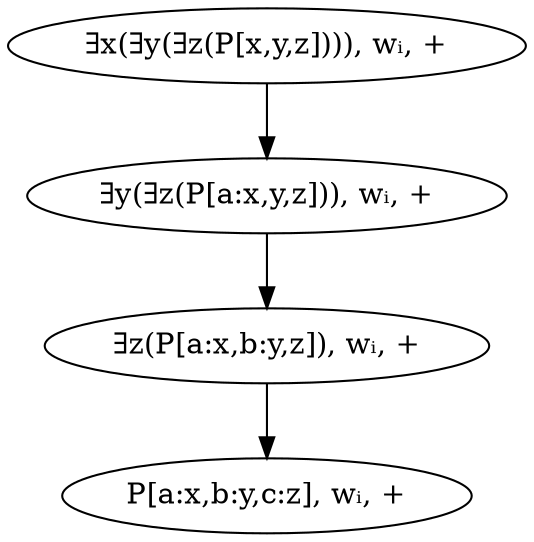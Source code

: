 digraph {
    a [label="∃x(∃y(∃z(P[x,y,z]))), wᵢ, +"];
    b [label="∃y(∃z(P[a:x,y,z])), wᵢ, +"];
    c [label="∃z(P[a:x,b:y,z]), wᵢ, +"];
    d [label="P[a:x,b:y,c:z], wᵢ, +"];
    a -> b; b -> c; c -> d;
}
